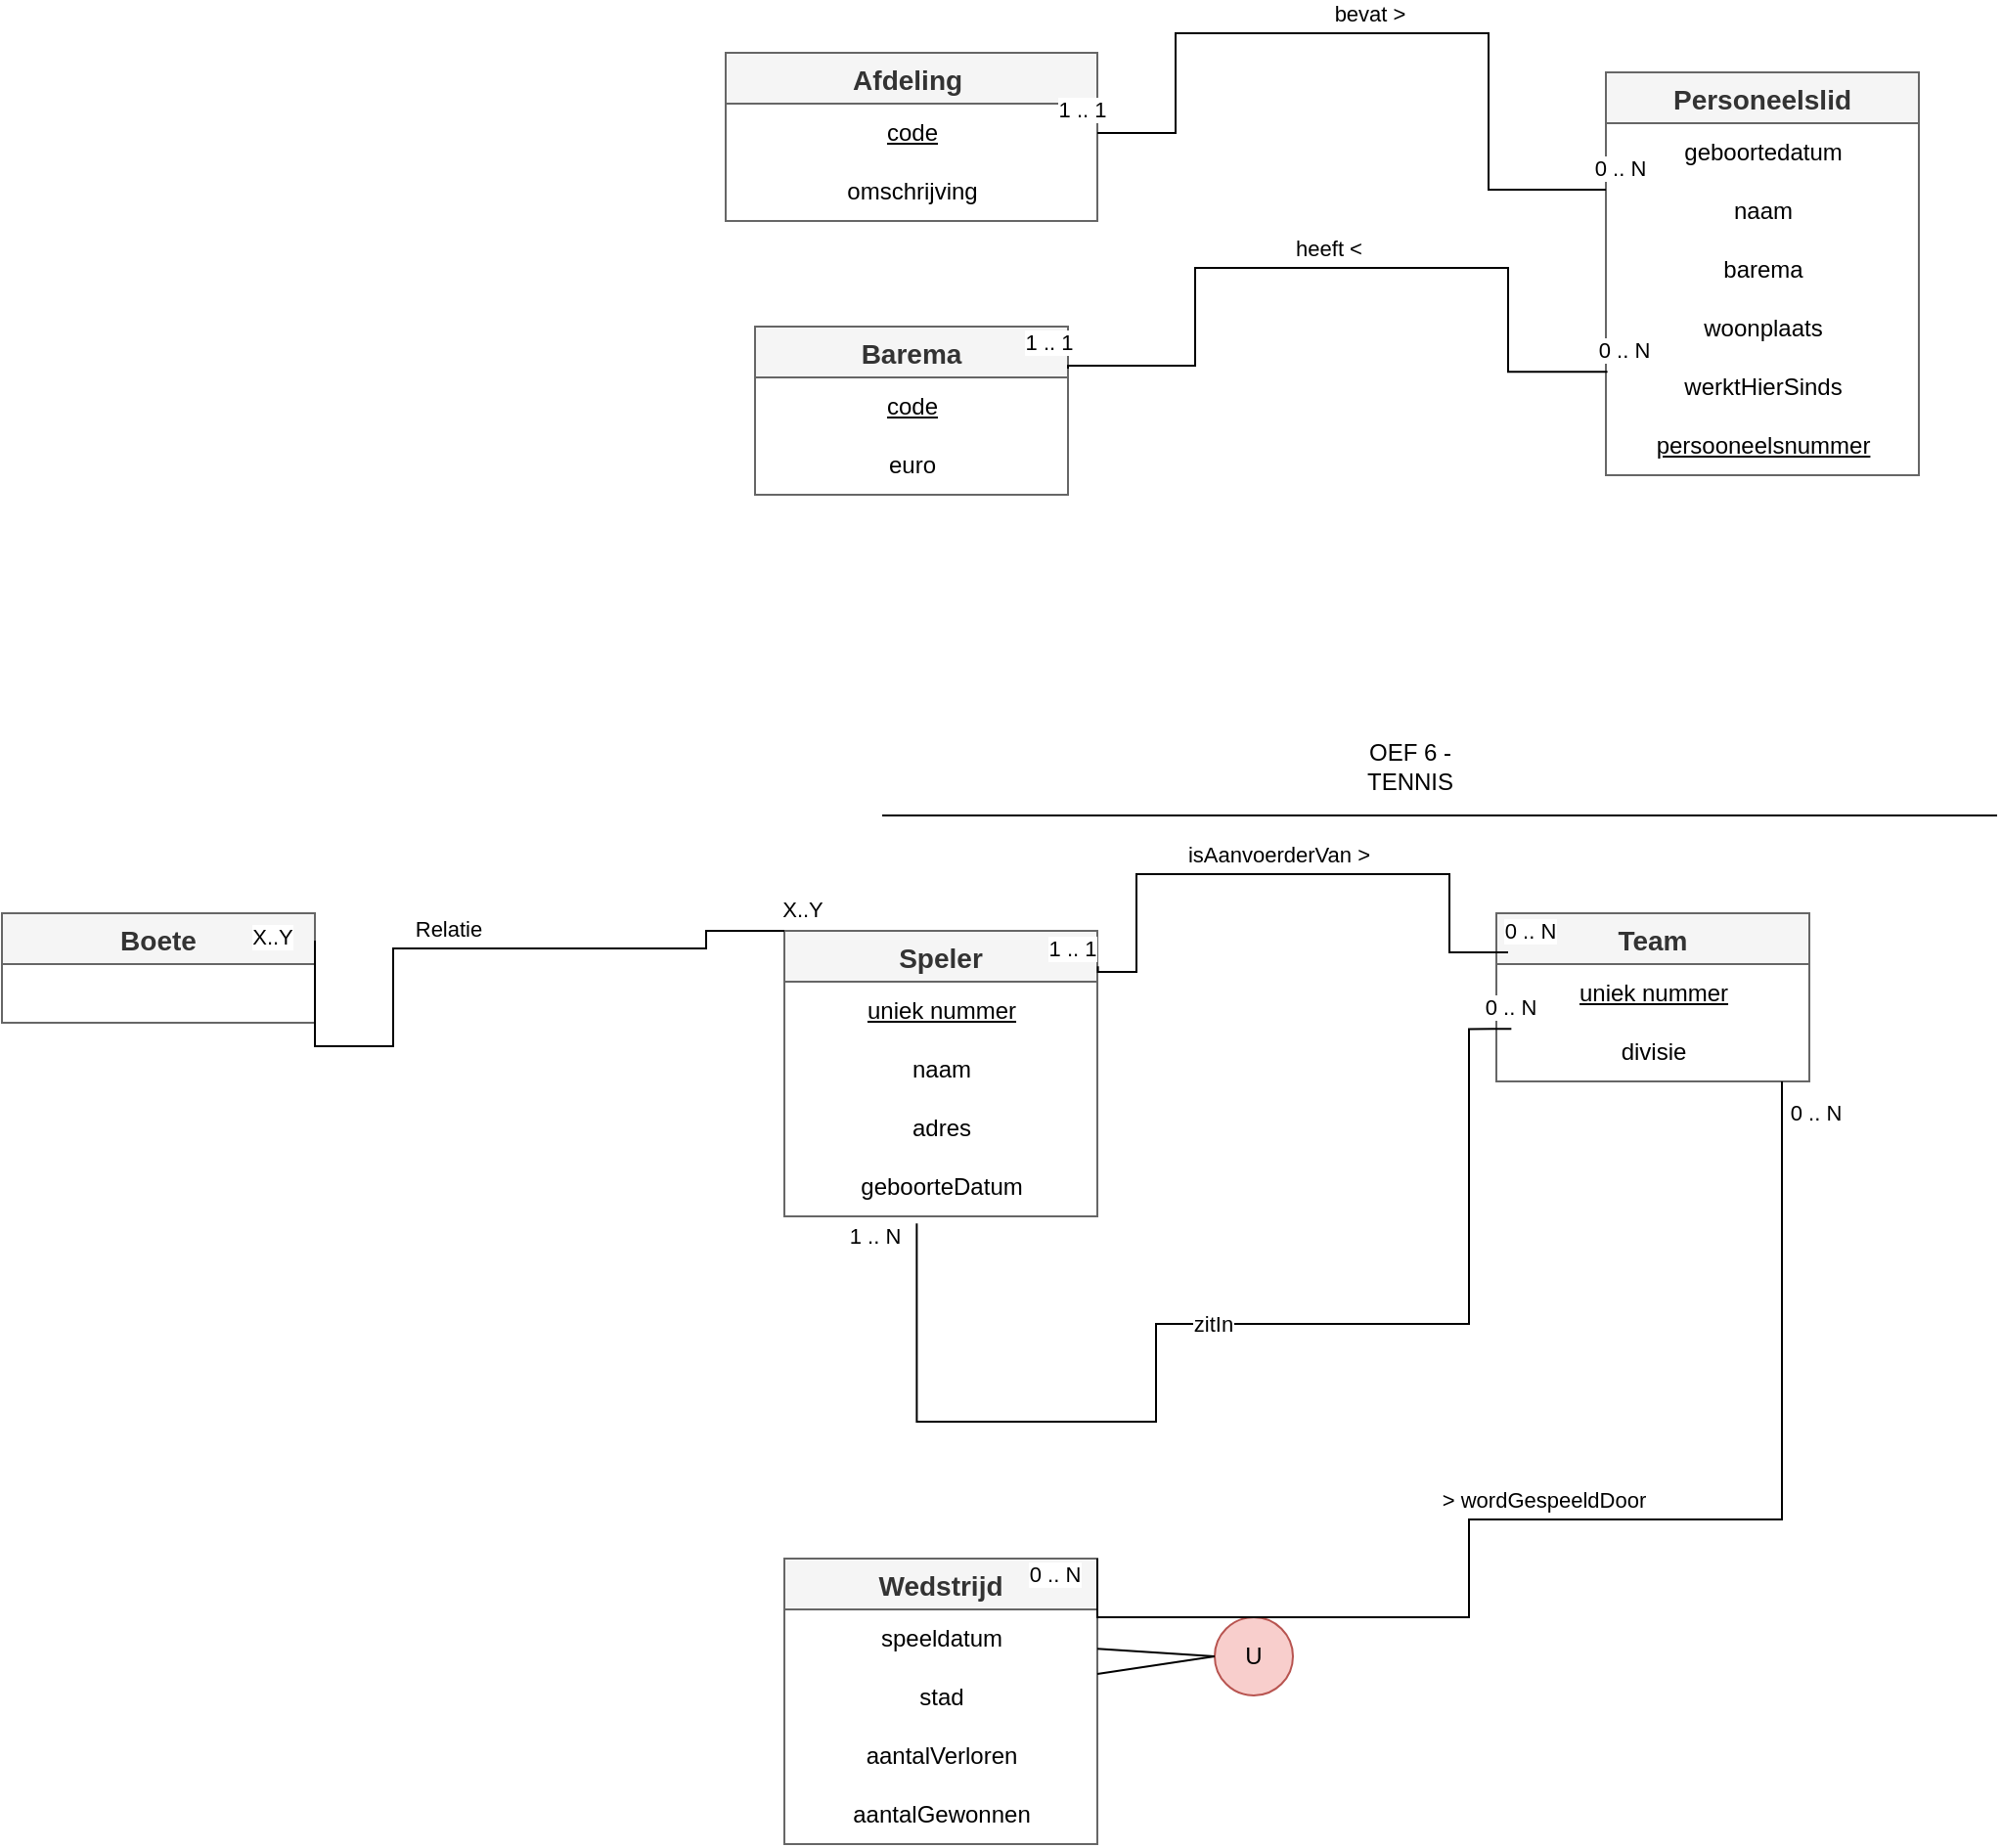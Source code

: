 <mxfile version="22.0.2" type="device">
  <diagram name="Page-1" id="_iN6iNy2njfEc0tt6OUu">
    <mxGraphModel dx="1536" dy="817" grid="1" gridSize="10" guides="1" tooltips="1" connect="1" arrows="1" fold="1" page="1" pageScale="1" pageWidth="827" pageHeight="1169" math="0" shadow="0">
      <root>
        <mxCell id="0" />
        <mxCell id="1" parent="0" />
        <mxCell id="dFkSjrEDQH4ClQpfgFsz-22" value="Afdeling " style="swimlane;fontStyle=1;childLayout=stackLayout;horizontal=1;startSize=26;horizontalStack=0;resizeParent=1;resizeParentMax=0;resizeLast=0;collapsible=1;marginBottom=0;align=center;fontSize=14;strokeColor=#666666;fillColor=#f5f5f5;fontColor=#333333;" vertex="1" parent="1">
          <mxGeometry x="20" y="80" width="190" height="86" as="geometry" />
        </mxCell>
        <mxCell id="dFkSjrEDQH4ClQpfgFsz-42" value="&lt;u&gt;code&lt;/u&gt;" style="text;html=1;align=center;verticalAlign=middle;resizable=0;points=[];autosize=1;strokeColor=none;fillColor=none;" vertex="1" parent="dFkSjrEDQH4ClQpfgFsz-22">
          <mxGeometry y="26" width="190" height="30" as="geometry" />
        </mxCell>
        <mxCell id="dFkSjrEDQH4ClQpfgFsz-49" value="omschrijving" style="text;html=1;align=center;verticalAlign=middle;resizable=0;points=[];autosize=1;strokeColor=none;fillColor=none;" vertex="1" parent="dFkSjrEDQH4ClQpfgFsz-22">
          <mxGeometry y="56" width="190" height="30" as="geometry" />
        </mxCell>
        <mxCell id="dFkSjrEDQH4ClQpfgFsz-35" value="Personeelslid" style="swimlane;fontStyle=1;childLayout=stackLayout;horizontal=1;startSize=26;horizontalStack=0;resizeParent=1;resizeParentMax=0;resizeLast=0;collapsible=1;marginBottom=0;align=center;fontSize=14;strokeColor=#666666;fillColor=#f5f5f5;fontColor=#333333;" vertex="1" parent="1">
          <mxGeometry x="470" y="90" width="160" height="206" as="geometry" />
        </mxCell>
        <mxCell id="dFkSjrEDQH4ClQpfgFsz-25" value="geboortedatum" style="text;html=1;align=center;verticalAlign=middle;resizable=0;points=[];autosize=1;strokeColor=none;fillColor=none;" vertex="1" parent="dFkSjrEDQH4ClQpfgFsz-35">
          <mxGeometry y="26" width="160" height="30" as="geometry" />
        </mxCell>
        <mxCell id="dFkSjrEDQH4ClQpfgFsz-24" value="naam" style="text;html=1;align=center;verticalAlign=middle;resizable=0;points=[];autosize=1;strokeColor=none;fillColor=none;" vertex="1" parent="dFkSjrEDQH4ClQpfgFsz-35">
          <mxGeometry y="56" width="160" height="30" as="geometry" />
        </mxCell>
        <mxCell id="dFkSjrEDQH4ClQpfgFsz-26" value="barema" style="text;html=1;align=center;verticalAlign=middle;resizable=0;points=[];autosize=1;strokeColor=none;fillColor=none;" vertex="1" parent="dFkSjrEDQH4ClQpfgFsz-35">
          <mxGeometry y="86" width="160" height="30" as="geometry" />
        </mxCell>
        <mxCell id="dFkSjrEDQH4ClQpfgFsz-27" value="woonplaats" style="text;html=1;align=center;verticalAlign=middle;resizable=0;points=[];autosize=1;strokeColor=none;fillColor=none;" vertex="1" parent="dFkSjrEDQH4ClQpfgFsz-35">
          <mxGeometry y="116" width="160" height="30" as="geometry" />
        </mxCell>
        <mxCell id="dFkSjrEDQH4ClQpfgFsz-55" value="werktHierSinds" style="text;html=1;align=center;verticalAlign=middle;resizable=0;points=[];autosize=1;strokeColor=none;fillColor=none;" vertex="1" parent="dFkSjrEDQH4ClQpfgFsz-35">
          <mxGeometry y="146" width="160" height="30" as="geometry" />
        </mxCell>
        <mxCell id="dFkSjrEDQH4ClQpfgFsz-28" value="&lt;u&gt;persooneelsnummer&lt;/u&gt;" style="text;html=1;align=center;verticalAlign=middle;resizable=0;points=[];autosize=1;strokeColor=none;fillColor=none;" vertex="1" parent="dFkSjrEDQH4ClQpfgFsz-35">
          <mxGeometry y="176" width="160" height="30" as="geometry" />
        </mxCell>
        <mxCell id="dFkSjrEDQH4ClQpfgFsz-43" style="edgeStyle=orthogonalEdgeStyle;rounded=0;orthogonalLoop=1;jettySize=auto;html=1;endArrow=none;endFill=0;entryX=0;entryY=0.133;entryDx=0;entryDy=0;entryPerimeter=0;" edge="1" parent="1" source="dFkSjrEDQH4ClQpfgFsz-42" target="dFkSjrEDQH4ClQpfgFsz-24">
          <mxGeometry relative="1" as="geometry">
            <mxPoint x="249.995" y="120.001" as="sourcePoint" />
            <mxPoint x="409.995" y="120.001" as="targetPoint" />
            <Array as="points">
              <mxPoint x="250" y="121" />
              <mxPoint x="250" y="70" />
              <mxPoint x="410" y="70" />
              <mxPoint x="410" y="150" />
            </Array>
          </mxGeometry>
        </mxCell>
        <mxCell id="dFkSjrEDQH4ClQpfgFsz-44" value="0 .. N" style="edgeLabel;html=1;align=center;verticalAlign=middle;resizable=0;points=[];" vertex="1" connectable="0" parent="dFkSjrEDQH4ClQpfgFsz-43">
          <mxGeometry x="0.929" y="4" relative="1" as="geometry">
            <mxPoint x="21" y="-7.49" as="offset" />
          </mxGeometry>
        </mxCell>
        <mxCell id="dFkSjrEDQH4ClQpfgFsz-45" value="1 .. 1" style="edgeLabel;html=1;align=center;verticalAlign=middle;resizable=0;points=[];" vertex="1" connectable="0" parent="dFkSjrEDQH4ClQpfgFsz-43">
          <mxGeometry x="-0.935" y="-1" relative="1" as="geometry">
            <mxPoint x="-21" y="-13.33" as="offset" />
          </mxGeometry>
        </mxCell>
        <mxCell id="dFkSjrEDQH4ClQpfgFsz-46" value="bevat &amp;gt;" style="edgeLabel;html=1;align=center;verticalAlign=middle;resizable=0;points=[];" vertex="1" connectable="0" parent="dFkSjrEDQH4ClQpfgFsz-43">
          <mxGeometry x="-0.098" y="2" relative="1" as="geometry">
            <mxPoint x="12.8" y="-8.03" as="offset" />
          </mxGeometry>
        </mxCell>
        <mxCell id="dFkSjrEDQH4ClQpfgFsz-50" value="Barema" style="swimlane;fontStyle=1;childLayout=stackLayout;horizontal=1;startSize=26;horizontalStack=0;resizeParent=1;resizeParentMax=0;resizeLast=0;collapsible=1;marginBottom=0;align=center;fontSize=14;strokeColor=#666666;fillColor=#f5f5f5;fontColor=#333333;" vertex="1" parent="1">
          <mxGeometry x="35" y="220" width="160" height="86" as="geometry" />
        </mxCell>
        <mxCell id="dFkSjrEDQH4ClQpfgFsz-52" value="&lt;u&gt;code&lt;/u&gt;" style="text;html=1;align=center;verticalAlign=middle;resizable=0;points=[];autosize=1;strokeColor=none;fillColor=none;" vertex="1" parent="dFkSjrEDQH4ClQpfgFsz-50">
          <mxGeometry y="26" width="160" height="30" as="geometry" />
        </mxCell>
        <mxCell id="dFkSjrEDQH4ClQpfgFsz-53" value="euro" style="text;html=1;align=center;verticalAlign=middle;resizable=0;points=[];autosize=1;strokeColor=none;fillColor=none;" vertex="1" parent="dFkSjrEDQH4ClQpfgFsz-50">
          <mxGeometry y="56" width="160" height="30" as="geometry" />
        </mxCell>
        <mxCell id="dFkSjrEDQH4ClQpfgFsz-56" style="edgeStyle=orthogonalEdgeStyle;rounded=0;orthogonalLoop=1;jettySize=auto;html=1;endArrow=none;endFill=0;exitX=1;exitY=0.25;exitDx=0;exitDy=0;entryX=0.005;entryY=0.238;entryDx=0;entryDy=0;entryPerimeter=0;" edge="1" parent="1" source="dFkSjrEDQH4ClQpfgFsz-50" target="dFkSjrEDQH4ClQpfgFsz-55">
          <mxGeometry relative="1" as="geometry">
            <mxPoint x="259.995" y="240.001" as="sourcePoint" />
            <mxPoint x="419.995" y="240.001" as="targetPoint" />
            <Array as="points">
              <mxPoint x="195" y="240" />
              <mxPoint x="260" y="240" />
              <mxPoint x="260" y="190" />
              <mxPoint x="420" y="190" />
              <mxPoint x="420" y="243" />
            </Array>
          </mxGeometry>
        </mxCell>
        <mxCell id="dFkSjrEDQH4ClQpfgFsz-57" value="0 .. N" style="edgeLabel;html=1;align=center;verticalAlign=middle;resizable=0;points=[];" vertex="1" connectable="0" parent="dFkSjrEDQH4ClQpfgFsz-56">
          <mxGeometry x="0.929" y="4" relative="1" as="geometry">
            <mxPoint x="21" y="-7.49" as="offset" />
          </mxGeometry>
        </mxCell>
        <mxCell id="dFkSjrEDQH4ClQpfgFsz-58" value="1 .. 1" style="edgeLabel;html=1;align=center;verticalAlign=middle;resizable=0;points=[];" vertex="1" connectable="0" parent="dFkSjrEDQH4ClQpfgFsz-56">
          <mxGeometry x="-0.935" y="-1" relative="1" as="geometry">
            <mxPoint x="-21" y="-13.33" as="offset" />
          </mxGeometry>
        </mxCell>
        <mxCell id="dFkSjrEDQH4ClQpfgFsz-59" value="heeft &amp;lt;" style="edgeLabel;html=1;align=center;verticalAlign=middle;resizable=0;points=[];" vertex="1" connectable="0" parent="dFkSjrEDQH4ClQpfgFsz-56">
          <mxGeometry x="-0.098" y="2" relative="1" as="geometry">
            <mxPoint x="12.8" y="-8.03" as="offset" />
          </mxGeometry>
        </mxCell>
        <mxCell id="dFkSjrEDQH4ClQpfgFsz-60" value="" style="endArrow=none;html=1;rounded=0;" edge="1" parent="1">
          <mxGeometry width="50" height="50" relative="1" as="geometry">
            <mxPoint x="100" y="470" as="sourcePoint" />
            <mxPoint x="670" y="470" as="targetPoint" />
          </mxGeometry>
        </mxCell>
        <mxCell id="dFkSjrEDQH4ClQpfgFsz-61" value="OEF 6 - TENNIS" style="text;html=1;strokeColor=none;fillColor=none;align=center;verticalAlign=middle;whiteSpace=wrap;rounded=0;" vertex="1" parent="1">
          <mxGeometry x="340" y="430" width="60" height="30" as="geometry" />
        </mxCell>
        <mxCell id="dFkSjrEDQH4ClQpfgFsz-63" value="Speler" style="swimlane;fontStyle=1;childLayout=stackLayout;horizontal=1;startSize=26;horizontalStack=0;resizeParent=1;resizeParentMax=0;resizeLast=0;collapsible=1;marginBottom=0;align=center;fontSize=14;strokeColor=#666666;fillColor=#f5f5f5;fontColor=#333333;" vertex="1" parent="1">
          <mxGeometry x="50" y="529" width="160" height="146" as="geometry" />
        </mxCell>
        <mxCell id="dFkSjrEDQH4ClQpfgFsz-65" value="&lt;u&gt;uniek nummer&lt;/u&gt;" style="text;html=1;align=center;verticalAlign=middle;resizable=0;points=[];autosize=1;strokeColor=none;fillColor=none;" vertex="1" parent="dFkSjrEDQH4ClQpfgFsz-63">
          <mxGeometry y="26" width="160" height="30" as="geometry" />
        </mxCell>
        <mxCell id="dFkSjrEDQH4ClQpfgFsz-66" value="naam" style="text;html=1;align=center;verticalAlign=middle;resizable=0;points=[];autosize=1;strokeColor=none;fillColor=none;" vertex="1" parent="dFkSjrEDQH4ClQpfgFsz-63">
          <mxGeometry y="56" width="160" height="30" as="geometry" />
        </mxCell>
        <mxCell id="dFkSjrEDQH4ClQpfgFsz-67" value="adres" style="text;html=1;align=center;verticalAlign=middle;resizable=0;points=[];autosize=1;strokeColor=none;fillColor=none;rotation=0;" vertex="1" parent="dFkSjrEDQH4ClQpfgFsz-63">
          <mxGeometry y="86" width="160" height="30" as="geometry" />
        </mxCell>
        <mxCell id="dFkSjrEDQH4ClQpfgFsz-68" value="geboorteDatum" style="text;html=1;align=center;verticalAlign=middle;resizable=0;points=[];autosize=1;strokeColor=none;fillColor=none;" vertex="1" parent="dFkSjrEDQH4ClQpfgFsz-63">
          <mxGeometry y="116" width="160" height="30" as="geometry" />
        </mxCell>
        <mxCell id="dFkSjrEDQH4ClQpfgFsz-69" value="Team" style="swimlane;fontStyle=1;childLayout=stackLayout;horizontal=1;startSize=26;horizontalStack=0;resizeParent=1;resizeParentMax=0;resizeLast=0;collapsible=1;marginBottom=0;align=center;fontSize=14;strokeColor=#666666;fillColor=#f5f5f5;fontColor=#333333;" vertex="1" parent="1">
          <mxGeometry x="414" y="520" width="160" height="86" as="geometry" />
        </mxCell>
        <mxCell id="dFkSjrEDQH4ClQpfgFsz-71" value="&lt;u&gt;uniek nummer&lt;/u&gt;" style="text;html=1;align=center;verticalAlign=middle;resizable=0;points=[];autosize=1;strokeColor=none;fillColor=none;" vertex="1" parent="dFkSjrEDQH4ClQpfgFsz-69">
          <mxGeometry y="26" width="160" height="30" as="geometry" />
        </mxCell>
        <mxCell id="dFkSjrEDQH4ClQpfgFsz-72" value="divisie" style="text;html=1;align=center;verticalAlign=middle;resizable=0;points=[];autosize=1;strokeColor=none;fillColor=none;" vertex="1" parent="dFkSjrEDQH4ClQpfgFsz-69">
          <mxGeometry y="56" width="160" height="30" as="geometry" />
        </mxCell>
        <mxCell id="dFkSjrEDQH4ClQpfgFsz-74" style="edgeStyle=orthogonalEdgeStyle;rounded=0;orthogonalLoop=1;jettySize=auto;html=1;endArrow=none;endFill=0;exitX=1.002;exitY=0.124;exitDx=0;exitDy=0;exitPerimeter=0;" edge="1" parent="1" source="dFkSjrEDQH4ClQpfgFsz-63">
          <mxGeometry relative="1" as="geometry">
            <mxPoint x="229.995" y="550.001" as="sourcePoint" />
            <mxPoint x="420" y="540" as="targetPoint" />
            <Array as="points">
              <mxPoint x="210" y="550" />
              <mxPoint x="230" y="550" />
              <mxPoint x="230" y="500" />
              <mxPoint x="390" y="500" />
            </Array>
          </mxGeometry>
        </mxCell>
        <mxCell id="dFkSjrEDQH4ClQpfgFsz-75" value="0 .. N" style="edgeLabel;html=1;align=center;verticalAlign=middle;resizable=0;points=[];" vertex="1" connectable="0" parent="dFkSjrEDQH4ClQpfgFsz-74">
          <mxGeometry x="0.929" y="4" relative="1" as="geometry">
            <mxPoint x="21" y="-7.49" as="offset" />
          </mxGeometry>
        </mxCell>
        <mxCell id="dFkSjrEDQH4ClQpfgFsz-76" value="1 .. 1" style="edgeLabel;html=1;align=center;verticalAlign=middle;resizable=0;points=[];" vertex="1" connectable="0" parent="dFkSjrEDQH4ClQpfgFsz-74">
          <mxGeometry x="-0.935" y="-1" relative="1" as="geometry">
            <mxPoint x="-21" y="-13.33" as="offset" />
          </mxGeometry>
        </mxCell>
        <mxCell id="dFkSjrEDQH4ClQpfgFsz-77" value="isAanvoerderVan &amp;gt;&amp;nbsp;" style="edgeLabel;html=1;align=center;verticalAlign=middle;resizable=0;points=[];" vertex="1" connectable="0" parent="dFkSjrEDQH4ClQpfgFsz-74">
          <mxGeometry x="-0.098" y="2" relative="1" as="geometry">
            <mxPoint x="10" y="-8" as="offset" />
          </mxGeometry>
        </mxCell>
        <mxCell id="dFkSjrEDQH4ClQpfgFsz-82" value="zitIn" style="edgeStyle=orthogonalEdgeStyle;rounded=0;orthogonalLoop=1;jettySize=auto;html=1;endArrow=none;endFill=0;exitX=0.423;exitY=1.119;exitDx=0;exitDy=0;exitPerimeter=0;entryX=0.048;entryY=0.105;entryDx=0;entryDy=0;entryPerimeter=0;" edge="1" parent="1" source="dFkSjrEDQH4ClQpfgFsz-68" target="dFkSjrEDQH4ClQpfgFsz-72">
          <mxGeometry relative="1" as="geometry">
            <mxPoint x="110" y="780" as="sourcePoint" />
            <mxPoint x="510" y="720" as="targetPoint" />
            <Array as="points">
              <mxPoint x="118" y="780" />
              <mxPoint x="240" y="780" />
              <mxPoint x="240" y="730" />
              <mxPoint x="400" y="730" />
              <mxPoint x="400" y="579" />
            </Array>
          </mxGeometry>
        </mxCell>
        <mxCell id="dFkSjrEDQH4ClQpfgFsz-83" value="0 .. N" style="edgeLabel;html=1;align=center;verticalAlign=middle;resizable=0;points=[];" vertex="1" connectable="0" parent="dFkSjrEDQH4ClQpfgFsz-82">
          <mxGeometry x="0.929" y="4" relative="1" as="geometry">
            <mxPoint x="21" y="-7.49" as="offset" />
          </mxGeometry>
        </mxCell>
        <mxCell id="dFkSjrEDQH4ClQpfgFsz-84" value="1 .. N" style="edgeLabel;html=1;align=center;verticalAlign=middle;resizable=0;points=[];" vertex="1" connectable="0" parent="dFkSjrEDQH4ClQpfgFsz-82">
          <mxGeometry x="-0.935" y="-1" relative="1" as="geometry">
            <mxPoint x="-21" y="-13.33" as="offset" />
          </mxGeometry>
        </mxCell>
        <mxCell id="dFkSjrEDQH4ClQpfgFsz-86" value="Wedstrijd" style="swimlane;fontStyle=1;childLayout=stackLayout;horizontal=1;startSize=26;horizontalStack=0;resizeParent=1;resizeParentMax=0;resizeLast=0;collapsible=1;marginBottom=0;align=center;fontSize=14;strokeColor=#666666;fillColor=#f5f5f5;fontColor=#333333;" vertex="1" parent="1">
          <mxGeometry x="50" y="850" width="160" height="146" as="geometry" />
        </mxCell>
        <mxCell id="dFkSjrEDQH4ClQpfgFsz-88" value="speeldatum" style="text;html=1;align=center;verticalAlign=middle;resizable=0;points=[];autosize=1;strokeColor=none;fillColor=none;" vertex="1" parent="dFkSjrEDQH4ClQpfgFsz-86">
          <mxGeometry y="26" width="160" height="30" as="geometry" />
        </mxCell>
        <mxCell id="dFkSjrEDQH4ClQpfgFsz-89" value="stad" style="text;html=1;align=center;verticalAlign=middle;resizable=0;points=[];autosize=1;strokeColor=none;fillColor=none;" vertex="1" parent="dFkSjrEDQH4ClQpfgFsz-86">
          <mxGeometry y="56" width="160" height="30" as="geometry" />
        </mxCell>
        <mxCell id="dFkSjrEDQH4ClQpfgFsz-95" value="aantalVerloren" style="text;html=1;align=center;verticalAlign=middle;resizable=0;points=[];autosize=1;strokeColor=none;fillColor=none;" vertex="1" parent="dFkSjrEDQH4ClQpfgFsz-86">
          <mxGeometry y="86" width="160" height="30" as="geometry" />
        </mxCell>
        <mxCell id="dFkSjrEDQH4ClQpfgFsz-94" value="aantalGewonnen" style="text;html=1;align=center;verticalAlign=middle;resizable=0;points=[];autosize=1;strokeColor=none;fillColor=none;" vertex="1" parent="dFkSjrEDQH4ClQpfgFsz-86">
          <mxGeometry y="116" width="160" height="30" as="geometry" />
        </mxCell>
        <mxCell id="dFkSjrEDQH4ClQpfgFsz-90" value="U" style="ellipse;whiteSpace=wrap;html=1;strokeColor=#b85450;fillColor=#f8cecc;" vertex="1" parent="1">
          <mxGeometry x="270" y="880" width="40" height="40" as="geometry" />
        </mxCell>
        <mxCell id="dFkSjrEDQH4ClQpfgFsz-92" value="" style="endArrow=none;html=1;rounded=0;entryX=0;entryY=0.5;entryDx=0;entryDy=0;" edge="1" parent="1" source="dFkSjrEDQH4ClQpfgFsz-88" target="dFkSjrEDQH4ClQpfgFsz-90">
          <mxGeometry width="50" height="50" relative="1" as="geometry">
            <mxPoint x="160" y="900" as="sourcePoint" />
            <mxPoint x="230" y="970" as="targetPoint" />
          </mxGeometry>
        </mxCell>
        <mxCell id="dFkSjrEDQH4ClQpfgFsz-93" value="" style="endArrow=none;html=1;rounded=0;" edge="1" parent="1" source="dFkSjrEDQH4ClQpfgFsz-89">
          <mxGeometry width="50" height="50" relative="1" as="geometry">
            <mxPoint x="220" y="906" as="sourcePoint" />
            <mxPoint x="270" y="900" as="targetPoint" />
          </mxGeometry>
        </mxCell>
        <mxCell id="dFkSjrEDQH4ClQpfgFsz-96" style="edgeStyle=orthogonalEdgeStyle;rounded=0;orthogonalLoop=1;jettySize=auto;html=1;endArrow=none;endFill=0;exitX=1;exitY=0;exitDx=0;exitDy=0;" edge="1" parent="1" source="dFkSjrEDQH4ClQpfgFsz-86" target="dFkSjrEDQH4ClQpfgFsz-69">
          <mxGeometry relative="1" as="geometry">
            <mxPoint x="399.995" y="880.001" as="sourcePoint" />
            <mxPoint x="559.995" y="880.001" as="targetPoint" />
            <Array as="points">
              <mxPoint x="210" y="880" />
              <mxPoint x="400" y="880" />
              <mxPoint x="400" y="830" />
              <mxPoint x="560" y="830" />
            </Array>
          </mxGeometry>
        </mxCell>
        <mxCell id="dFkSjrEDQH4ClQpfgFsz-97" value="0 .. N" style="edgeLabel;html=1;align=center;verticalAlign=middle;resizable=0;points=[];" vertex="1" connectable="0" parent="dFkSjrEDQH4ClQpfgFsz-96">
          <mxGeometry x="0.929" y="4" relative="1" as="geometry">
            <mxPoint x="21" y="-7.49" as="offset" />
          </mxGeometry>
        </mxCell>
        <mxCell id="dFkSjrEDQH4ClQpfgFsz-98" value="0 .. N" style="edgeLabel;html=1;align=center;verticalAlign=middle;resizable=0;points=[];" vertex="1" connectable="0" parent="dFkSjrEDQH4ClQpfgFsz-96">
          <mxGeometry x="-0.935" y="-1" relative="1" as="geometry">
            <mxPoint x="-21" y="-13.33" as="offset" />
          </mxGeometry>
        </mxCell>
        <mxCell id="dFkSjrEDQH4ClQpfgFsz-99" value="&amp;gt; wordGespeeldDoor" style="edgeLabel;html=1;align=center;verticalAlign=middle;resizable=0;points=[];" vertex="1" connectable="0" parent="dFkSjrEDQH4ClQpfgFsz-96">
          <mxGeometry x="-0.098" y="2" relative="1" as="geometry">
            <mxPoint x="12.8" y="-8.03" as="offset" />
          </mxGeometry>
        </mxCell>
        <mxCell id="dFkSjrEDQH4ClQpfgFsz-100" value="Boete" style="swimlane;fontStyle=1;childLayout=stackLayout;horizontal=1;startSize=26;horizontalStack=0;resizeParent=1;resizeParentMax=0;resizeLast=0;collapsible=1;marginBottom=0;align=center;fontSize=14;strokeColor=#666666;fillColor=#f5f5f5;fontColor=#333333;" vertex="1" parent="1">
          <mxGeometry x="-350" y="520" width="160" height="56" as="geometry" />
        </mxCell>
        <mxCell id="dFkSjrEDQH4ClQpfgFsz-101" value=" " style="text;strokeColor=none;fillColor=none;spacingLeft=4;spacingRight=4;overflow=hidden;rotatable=0;points=[[0,0.5],[1,0.5]];portConstraint=eastwest;fontSize=12;" vertex="1" parent="dFkSjrEDQH4ClQpfgFsz-100">
          <mxGeometry y="26" width="160" height="30" as="geometry" />
        </mxCell>
        <mxCell id="dFkSjrEDQH4ClQpfgFsz-103" style="edgeStyle=orthogonalEdgeStyle;rounded=0;orthogonalLoop=1;jettySize=auto;html=1;endArrow=none;endFill=0;exitX=1;exitY=0.25;exitDx=0;exitDy=0;entryX=0;entryY=0;entryDx=0;entryDy=0;" edge="1" parent="1" source="dFkSjrEDQH4ClQpfgFsz-100" target="dFkSjrEDQH4ClQpfgFsz-63">
          <mxGeometry relative="1" as="geometry">
            <mxPoint x="-150.005" y="588.001" as="sourcePoint" />
            <mxPoint x="9.995" y="588.001" as="targetPoint" />
            <Array as="points">
              <mxPoint x="-190" y="588" />
              <mxPoint x="-150" y="588" />
              <mxPoint x="-150" y="538" />
              <mxPoint x="10" y="538" />
              <mxPoint x="10" y="529" />
            </Array>
          </mxGeometry>
        </mxCell>
        <mxCell id="dFkSjrEDQH4ClQpfgFsz-104" value="X..Y" style="edgeLabel;html=1;align=center;verticalAlign=middle;resizable=0;points=[];" vertex="1" connectable="0" parent="dFkSjrEDQH4ClQpfgFsz-103">
          <mxGeometry x="0.929" y="4" relative="1" as="geometry">
            <mxPoint x="21" y="-7.49" as="offset" />
          </mxGeometry>
        </mxCell>
        <mxCell id="dFkSjrEDQH4ClQpfgFsz-105" value="X..Y" style="edgeLabel;html=1;align=center;verticalAlign=middle;resizable=0;points=[];" vertex="1" connectable="0" parent="dFkSjrEDQH4ClQpfgFsz-103">
          <mxGeometry x="-0.935" y="-1" relative="1" as="geometry">
            <mxPoint x="-21" y="-13.33" as="offset" />
          </mxGeometry>
        </mxCell>
        <mxCell id="dFkSjrEDQH4ClQpfgFsz-106" value="Relatie" style="edgeLabel;html=1;align=center;verticalAlign=middle;resizable=0;points=[];" vertex="1" connectable="0" parent="dFkSjrEDQH4ClQpfgFsz-103">
          <mxGeometry x="-0.098" y="2" relative="1" as="geometry">
            <mxPoint x="12.8" y="-8.03" as="offset" />
          </mxGeometry>
        </mxCell>
      </root>
    </mxGraphModel>
  </diagram>
</mxfile>

